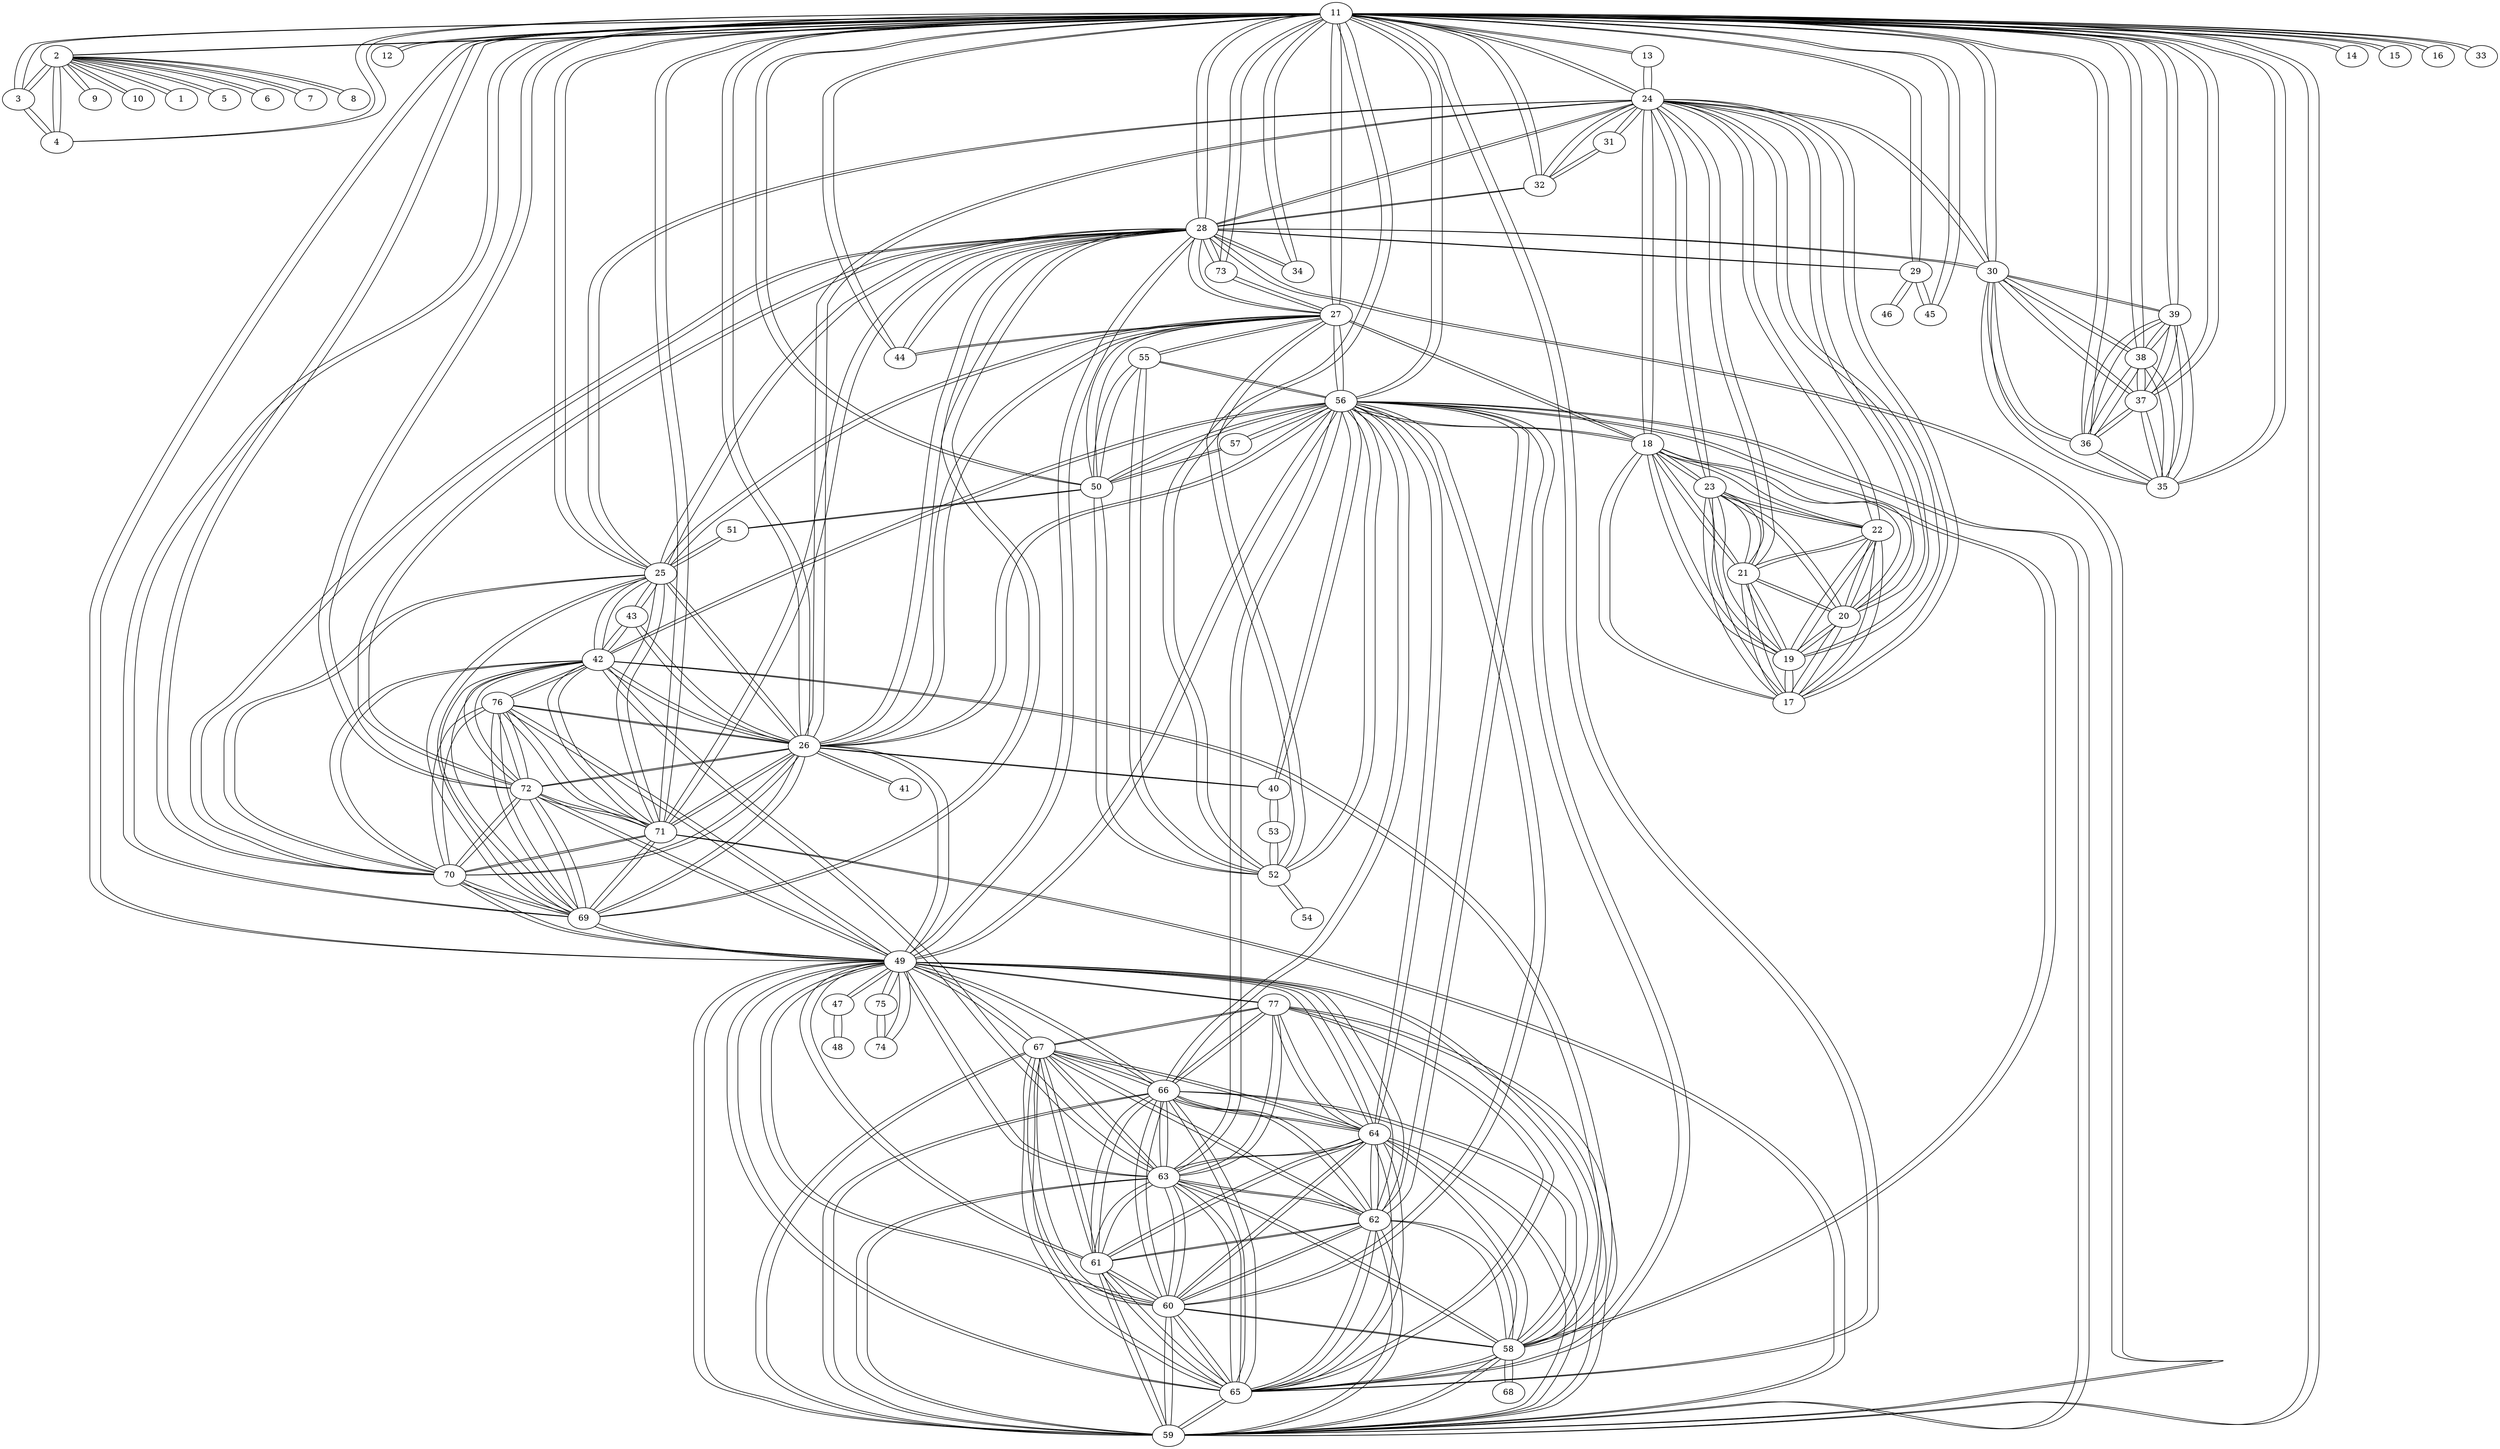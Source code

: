 graph G {
11;
2;
11 -- 2  [weight=5];
3;
11 -- 3  [weight=3];
4;
11 -- 4  [weight=3];
12;
11 -- 12  [weight=1];
13;
11 -- 13  [weight=1];
14;
11 -- 14  [weight=1];
15;
11 -- 15  [weight=1];
16;
11 -- 16  [weight=1];
24;
11 -- 24  [weight=9];
25;
11 -- 25  [weight=7];
26;
11 -- 26  [weight=12];
27;
11 -- 27  [weight=31];
28;
11 -- 28  [weight=17];
29;
11 -- 29  [weight=8];
30;
11 -- 30  [weight=2];
32;
11 -- 32  [weight=3];
33;
11 -- 33  [weight=1];
34;
11 -- 34  [weight=2];
35;
11 -- 35  [weight=3];
36;
11 -- 36  [weight=3];
37;
11 -- 37  [weight=2];
38;
11 -- 38  [weight=2];
39;
11 -- 39  [weight=2];
44;
11 -- 44  [weight=3];
45;
11 -- 45  [weight=1];
49;
11 -- 49  [weight=1];
50;
11 -- 50  [weight=2];
52;
11 -- 52  [weight=2];
56;
11 -- 56  [weight=19];
59;
11 -- 59  [weight=4];
65;
11 -- 65  [weight=1];
69;
11 -- 69  [weight=1];
70;
11 -- 70  [weight=1];
71;
11 -- 71  [weight=1];
72;
11 -- 72  [weight=1];
73;
11 -- 73  [weight=1];
49 -- 11  [weight=1];
49 -- 26  [weight=1];
49 -- 28  [weight=1];
47;
49 -- 47  [weight=2];
49 -- 56  [weight=4];
58;
49 -- 58  [weight=1];
49 -- 59  [weight=7];
60;
49 -- 60  [weight=6];
61;
49 -- 61  [weight=1];
62;
49 -- 62  [weight=2];
63;
49 -- 63  [weight=7];
64;
49 -- 64  [weight=5];
49 -- 65  [weight=5];
66;
49 -- 66  [weight=3];
67;
49 -- 67  [weight=1];
49 -- 69  [weight=1];
49 -- 70  [weight=1];
49 -- 72  [weight=1];
74;
49 -- 74  [weight=2];
75;
49 -- 75  [weight=2];
76;
49 -- 76  [weight=1];
77;
49 -- 77  [weight=1];
56 -- 11  [weight=19];
56 -- 26  [weight=2];
56 -- 27  [weight=21];
56 -- 49  [weight=4];
56 -- 50  [weight=12];
56 -- 52  [weight=6];
18;
56 -- 18  [weight=1];
40;
56 -- 40  [weight=1];
42;
56 -- 42  [weight=5];
55;
56 -- 55  [weight=1];
57;
56 -- 57  [weight=1];
56 -- 58  [weight=1];
56 -- 59  [weight=7];
56 -- 60  [weight=5];
56 -- 62  [weight=1];
56 -- 63  [weight=9];
56 -- 64  [weight=1];
56 -- 65  [weight=5];
56 -- 66  [weight=2];
28 -- 11  [weight=17];
28 -- 24  [weight=5];
28 -- 25  [weight=1];
28 -- 26  [weight=5];
28 -- 27  [weight=1];
28 -- 29  [weight=1];
28 -- 30  [weight=1];
28 -- 32  [weight=1];
28 -- 34  [weight=1];
28 -- 44  [weight=1];
28 -- 49  [weight=1];
28 -- 59  [weight=6];
28 -- 69  [weight=1];
28 -- 70  [weight=2];
28 -- 71  [weight=1];
28 -- 72  [weight=1];
28 -- 73  [weight=1];
26 -- 11  [weight=12];
26 -- 24  [weight=1];
26 -- 25  [weight=13];
26 -- 27  [weight=1];
26 -- 28  [weight=5];
26 -- 40  [weight=1];
41;
26 -- 41  [weight=1];
26 -- 42  [weight=3];
43;
26 -- 43  [weight=2];
26 -- 49  [weight=1];
26 -- 56  [weight=2];
26 -- 69  [weight=5];
26 -- 70  [weight=6];
26 -- 71  [weight=4];
26 -- 72  [weight=1];
26 -- 76  [weight=3];
24 -- 11  [weight=9];
24 -- 13  [weight=2];
17;
24 -- 17  [weight=3];
24 -- 18  [weight=3];
19;
24 -- 19  [weight=3];
20;
24 -- 20  [weight=3];
21;
24 -- 21  [weight=4];
22;
24 -- 22  [weight=4];
23;
24 -- 23  [weight=4];
24 -- 25  [weight=2];
24 -- 26  [weight=1];
24 -- 28  [weight=5];
24 -- 30  [weight=1];
31;
24 -- 31  [weight=1];
24 -- 32  [weight=2];
59 -- 11  [weight=4];
59 -- 28  [weight=6];
59 -- 49  [weight=7];
59 -- 56  [weight=7];
59 -- 58  [weight=1];
59 -- 60  [weight=15];
59 -- 61  [weight=4];
59 -- 62  [weight=6];
59 -- 63  [weight=17];
59 -- 64  [weight=4];
59 -- 65  [weight=10];
59 -- 66  [weight=5];
59 -- 67  [weight=3];
59 -- 71  [weight=1];
59 -- 77  [weight=1];
65 -- 11  [weight=1];
65 -- 49  [weight=5];
65 -- 56  [weight=5];
65 -- 59  [weight=10];
65 -- 58  [weight=1];
65 -- 60  [weight=9];
65 -- 61  [weight=2];
65 -- 62  [weight=6];
65 -- 63  [weight=12];
65 -- 64  [weight=4];
65 -- 66  [weight=7];
65 -- 67  [weight=3];
65 -- 77  [weight=1];
63 -- 49  [weight=7];
63 -- 56  [weight=9];
63 -- 59  [weight=17];
63 -- 65  [weight=12];
63 -- 42  [weight=1];
63 -- 58  [weight=2];
63 -- 60  [weight=13];
63 -- 61  [weight=3];
63 -- 62  [weight=6];
63 -- 64  [weight=6];
63 -- 66  [weight=5];
63 -- 67  [weight=2];
63 -- 77  [weight=1];
64 -- 49  [weight=5];
64 -- 56  [weight=1];
64 -- 59  [weight=4];
64 -- 65  [weight=4];
64 -- 58  [weight=2];
64 -- 63  [weight=6];
64 -- 60  [weight=5];
64 -- 61  [weight=2];
64 -- 62  [weight=3];
64 -- 66  [weight=5];
64 -- 67  [weight=1];
64 -- 77  [weight=1];
66 -- 49  [weight=3];
66 -- 56  [weight=2];
66 -- 59  [weight=5];
66 -- 65  [weight=7];
66 -- 58  [weight=1];
66 -- 63  [weight=5];
66 -- 60  [weight=5];
66 -- 61  [weight=2];
66 -- 62  [weight=5];
66 -- 64  [weight=5];
66 -- 67  [weight=2];
66 -- 77  [weight=1];
25 -- 11  [weight=7];
25 -- 24  [weight=2];
25 -- 26  [weight=13];
25 -- 27  [weight=4];
25 -- 28  [weight=1];
25 -- 42  [weight=2];
25 -- 43  [weight=1];
51;
25 -- 51  [weight=1];
25 -- 69  [weight=1];
25 -- 70  [weight=1];
25 -- 71  [weight=1];
27 -- 11  [weight=31];
27 -- 25  [weight=4];
27 -- 26  [weight=1];
27 -- 18  [weight=1];
27 -- 28  [weight=1];
27 -- 44  [weight=1];
27 -- 50  [weight=3];
27 -- 52  [weight=2];
27 -- 55  [weight=1];
27 -- 56  [weight=21];
27 -- 73  [weight=2];
42 -- 25  [weight=2];
42 -- 26  [weight=3];
42 -- 56  [weight=5];
42 -- 69  [weight=1];
42 -- 70  [weight=1];
42 -- 71  [weight=1];
42 -- 72  [weight=1];
42 -- 43  [weight=2];
42 -- 58  [weight=1];
42 -- 63  [weight=1];
42 -- 76  [weight=1];
58 -- 49  [weight=1];
58 -- 56  [weight=1];
58 -- 59  [weight=1];
58 -- 65  [weight=1];
58 -- 42  [weight=1];
58 -- 60  [weight=2];
58 -- 62  [weight=1];
58 -- 63  [weight=2];
58 -- 64  [weight=2];
58 -- 66  [weight=1];
68;
58 -- 68  [weight=3];
60 -- 49  [weight=6];
60 -- 56  [weight=5];
60 -- 59  [weight=15];
60 -- 65  [weight=9];
60 -- 58  [weight=2];
60 -- 63  [weight=13];
60 -- 61  [weight=2];
60 -- 62  [weight=5];
60 -- 64  [weight=5];
60 -- 66  [weight=5];
60 -- 67  [weight=1];
62 -- 49  [weight=2];
62 -- 56  [weight=1];
62 -- 59  [weight=6];
62 -- 65  [weight=6];
62 -- 58  [weight=1];
62 -- 63  [weight=6];
62 -- 60  [weight=5];
62 -- 61  [weight=2];
62 -- 64  [weight=3];
62 -- 66  [weight=5];
62 -- 67  [weight=1];
1;
2 -- 1  [weight=1];
2 -- 3  [weight=8];
2 -- 4  [weight=10];
5;
2 -- 5  [weight=1];
6;
2 -- 6  [weight=1];
7;
2 -- 7  [weight=1];
8;
2 -- 8  [weight=1];
9;
2 -- 9  [weight=2];
10;
2 -- 10  [weight=1];
2 -- 11  [weight=5];
69 -- 11  [weight=1];
69 -- 25  [weight=1];
69 -- 26  [weight=5];
69 -- 28  [weight=1];
69 -- 49  [weight=1];
69 -- 42  [weight=1];
69 -- 70  [weight=6];
69 -- 71  [weight=4];
69 -- 72  [weight=2];
69 -- 76  [weight=3];
70 -- 11  [weight=1];
70 -- 25  [weight=1];
70 -- 26  [weight=6];
70 -- 28  [weight=2];
70 -- 49  [weight=1];
70 -- 69  [weight=6];
70 -- 42  [weight=1];
70 -- 71  [weight=4];
70 -- 72  [weight=2];
70 -- 76  [weight=3];
71 -- 11  [weight=1];
71 -- 25  [weight=1];
71 -- 26  [weight=4];
71 -- 28  [weight=1];
71 -- 59  [weight=1];
71 -- 69  [weight=4];
71 -- 70  [weight=4];
71 -- 42  [weight=1];
71 -- 72  [weight=2];
71 -- 76  [weight=1];
67 -- 49  [weight=1];
67 -- 59  [weight=3];
67 -- 65  [weight=3];
67 -- 63  [weight=2];
67 -- 60  [weight=1];
67 -- 61  [weight=1];
67 -- 62  [weight=1];
67 -- 64  [weight=1];
67 -- 66  [weight=2];
67 -- 77  [weight=1];
72 -- 11  [weight=1];
72 -- 26  [weight=1];
72 -- 28  [weight=1];
72 -- 49  [weight=1];
72 -- 69  [weight=2];
72 -- 70  [weight=2];
72 -- 71  [weight=2];
72 -- 42  [weight=1];
72 -- 76  [weight=1];
18 -- 24  [weight=3];
18 -- 27  [weight=1];
18 -- 56  [weight=1];
18 -- 17  [weight=4];
18 -- 19  [weight=4];
18 -- 20  [weight=4];
18 -- 21  [weight=3];
18 -- 22  [weight=3];
18 -- 23  [weight=3];
61 -- 49  [weight=1];
61 -- 59  [weight=4];
61 -- 65  [weight=2];
61 -- 63  [weight=3];
61 -- 60  [weight=2];
61 -- 62  [weight=2];
61 -- 64  [weight=2];
61 -- 66  [weight=2];
61 -- 67  [weight=1];
30 -- 11  [weight=2];
30 -- 24  [weight=1];
30 -- 28  [weight=1];
30 -- 35  [weight=2];
30 -- 36  [weight=2];
30 -- 37  [weight=1];
30 -- 38  [weight=1];
30 -- 39  [weight=1];
50 -- 11  [weight=2];
50 -- 27  [weight=3];
50 -- 51  [weight=1];
50 -- 52  [weight=9];
50 -- 55  [weight=1];
50 -- 56  [weight=12];
50 -- 57  [weight=1];
52 -- 11  [weight=2];
52 -- 27  [weight=2];
52 -- 50  [weight=9];
53;
52 -- 53  [weight=1];
54;
52 -- 54  [weight=1];
52 -- 55  [weight=2];
52 -- 56  [weight=6];
17 -- 24  [weight=3];
17 -- 18  [weight=4];
17 -- 19  [weight=4];
17 -- 20  [weight=4];
17 -- 21  [weight=3];
17 -- 22  [weight=3];
17 -- 23  [weight=3];
19 -- 24  [weight=3];
19 -- 17  [weight=4];
19 -- 18  [weight=4];
19 -- 20  [weight=4];
19 -- 21  [weight=3];
19 -- 22  [weight=3];
19 -- 23  [weight=3];
20 -- 24  [weight=3];
20 -- 17  [weight=4];
20 -- 18  [weight=4];
20 -- 19  [weight=4];
20 -- 21  [weight=4];
20 -- 22  [weight=3];
20 -- 23  [weight=3];
21 -- 24  [weight=4];
21 -- 17  [weight=3];
21 -- 18  [weight=3];
21 -- 19  [weight=3];
21 -- 20  [weight=4];
21 -- 22  [weight=5];
21 -- 23  [weight=4];
22 -- 24  [weight=4];
22 -- 17  [weight=3];
22 -- 18  [weight=3];
22 -- 19  [weight=3];
22 -- 20  [weight=3];
22 -- 21  [weight=5];
22 -- 23  [weight=4];
23 -- 24  [weight=4];
23 -- 17  [weight=3];
23 -- 18  [weight=3];
23 -- 19  [weight=3];
23 -- 20  [weight=3];
23 -- 21  [weight=4];
23 -- 22  [weight=4];
76 -- 26  [weight=3];
76 -- 49  [weight=1];
76 -- 69  [weight=3];
76 -- 70  [weight=3];
76 -- 71  [weight=1];
76 -- 72  [weight=1];
76 -- 42  [weight=1];
77 -- 49  [weight=1];
77 -- 59  [weight=1];
77 -- 65  [weight=1];
77 -- 63  [weight=1];
77 -- 64  [weight=1];
77 -- 66  [weight=1];
77 -- 67  [weight=1];
35 -- 11  [weight=3];
35 -- 30  [weight=2];
35 -- 36  [weight=3];
35 -- 37  [weight=2];
35 -- 38  [weight=2];
35 -- 39  [weight=2];
36 -- 11  [weight=3];
36 -- 30  [weight=2];
36 -- 35  [weight=3];
36 -- 37  [weight=2];
36 -- 38  [weight=2];
36 -- 39  [weight=2];
37 -- 11  [weight=2];
37 -- 30  [weight=1];
37 -- 35  [weight=2];
37 -- 36  [weight=2];
37 -- 38  [weight=2];
37 -- 39  [weight=2];
38 -- 11  [weight=2];
38 -- 30  [weight=1];
38 -- 35  [weight=2];
38 -- 36  [weight=2];
38 -- 37  [weight=2];
38 -- 39  [weight=2];
39 -- 11  [weight=2];
39 -- 30  [weight=1];
39 -- 35  [weight=2];
39 -- 36  [weight=2];
39 -- 37  [weight=2];
39 -- 38  [weight=2];
29 -- 11  [weight=8];
29 -- 28  [weight=1];
29 -- 45  [weight=3];
46;
29 -- 46  [weight=2];
32 -- 11  [weight=3];
32 -- 24  [weight=2];
32 -- 28  [weight=1];
32 -- 31  [weight=2];
55 -- 27  [weight=1];
55 -- 50  [weight=1];
55 -- 52  [weight=2];
55 -- 56  [weight=1];
3 -- 2  [weight=8];
3 -- 4  [weight=6];
3 -- 11  [weight=3];
4 -- 2  [weight=10];
4 -- 3  [weight=6];
4 -- 11  [weight=3];
44 -- 11  [weight=3];
44 -- 27  [weight=1];
44 -- 28  [weight=1];
73 -- 11  [weight=1];
73 -- 27  [weight=2];
73 -- 28  [weight=1];
43 -- 25  [weight=1];
43 -- 26  [weight=2];
43 -- 42  [weight=2];
40 -- 26  [weight=1];
40 -- 56  [weight=1];
40 -- 53  [weight=1];
13 -- 11  [weight=1];
13 -- 24  [weight=2];
34 -- 11  [weight=2];
34 -- 28  [weight=1];
45 -- 11  [weight=1];
45 -- 29  [weight=3];
31 -- 24  [weight=1];
31 -- 32  [weight=2];
51 -- 25  [weight=1];
51 -- 50  [weight=1];
53 -- 52  [weight=1];
53 -- 40  [weight=1];
47 -- 49  [weight=2];
48;
47 -- 48  [weight=1];
74 -- 49  [weight=2];
74 -- 75  [weight=3];
75 -- 49  [weight=2];
75 -- 74  [weight=3];
57 -- 50  [weight=1];
57 -- 56  [weight=1];
1 -- 2  [weight=1];
5 -- 2  [weight=1];
6 -- 2  [weight=1];
7 -- 2  [weight=1];
8 -- 2  [weight=1];
9 -- 2  [weight=2];
10 -- 2  [weight=1];
12 -- 11  [weight=1];
14 -- 11  [weight=1];
15 -- 11  [weight=1];
16 -- 11  [weight=1];
33 -- 11  [weight=1];
41 -- 26  [weight=1];
46 -- 29  [weight=2];
48 -- 47  [weight=1];
54 -- 52  [weight=1];
68 -- 58  [weight=3];
}
